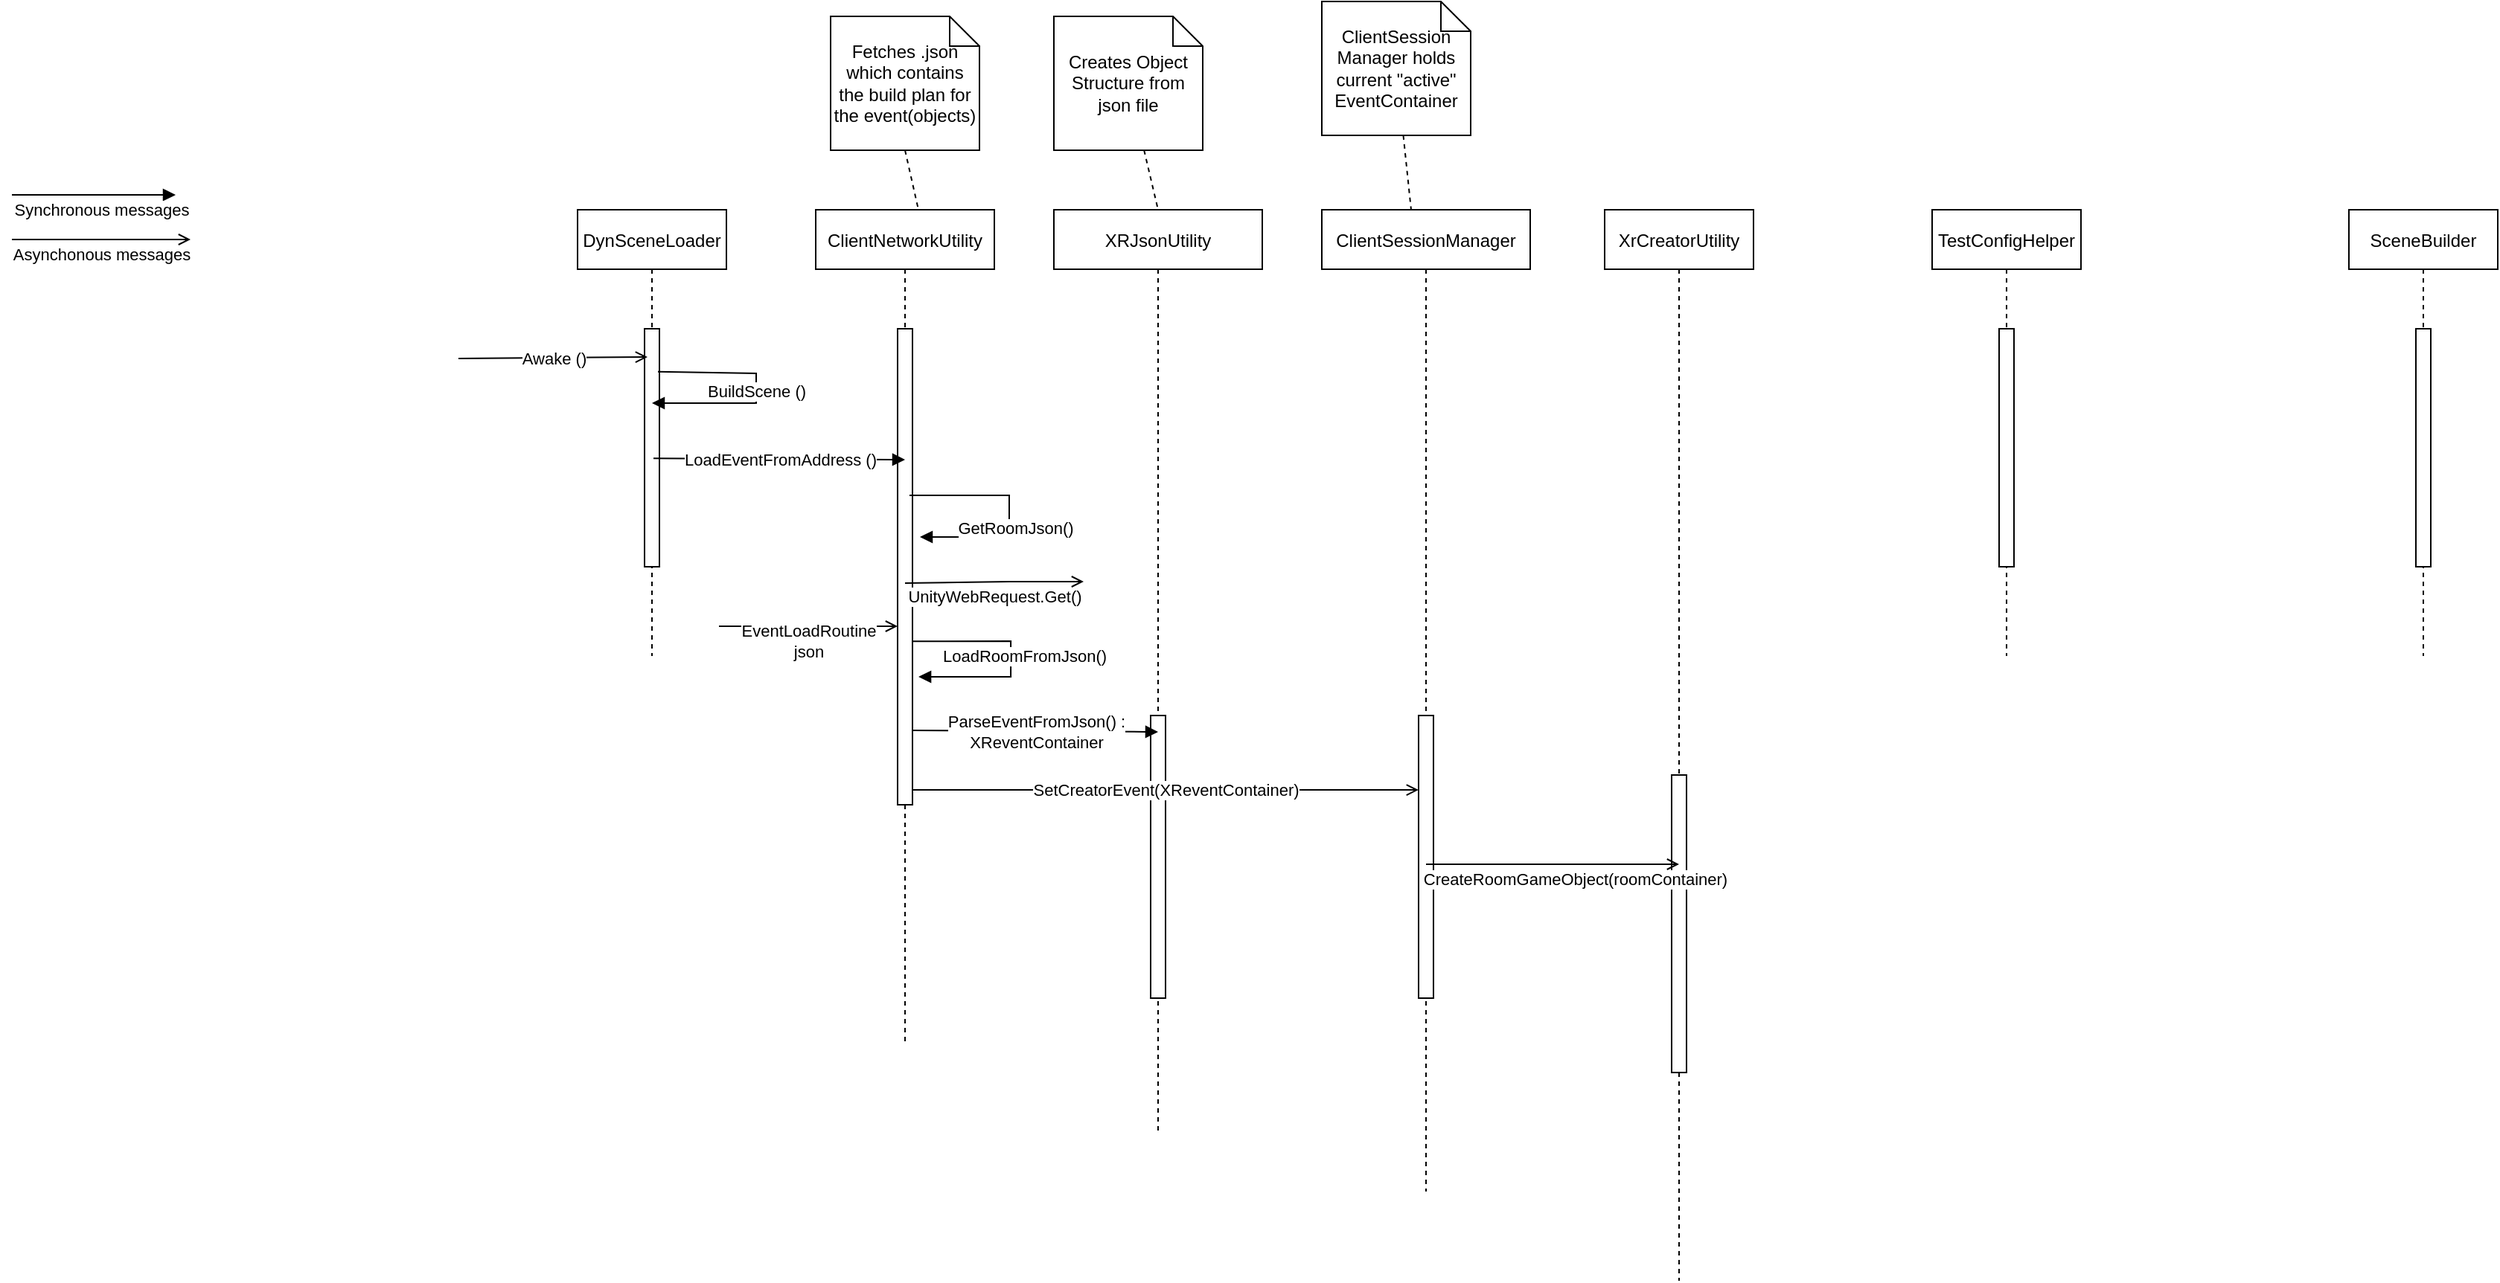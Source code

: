 <mxfile version="20.7.4" type="github">
  <diagram id="kgpKYQtTHZ0yAKxKKP6v" name="Page-1">
    <mxGraphModel dx="1900" dy="1762" grid="1" gridSize="10" guides="1" tooltips="1" connect="1" arrows="1" fold="1" page="1" pageScale="1" pageWidth="850" pageHeight="1100" math="0" shadow="0">
      <root>
        <mxCell id="0" />
        <mxCell id="1" parent="0" />
        <mxCell id="VxCFYS7vYOswzJPETZMv-11" value="XRJsonUtility" style="shape=umlLifeline;perimeter=lifelinePerimeter;container=1;collapsible=0;recursiveResize=0;rounded=0;shadow=0;strokeWidth=1;movable=0;resizable=0;rotatable=0;deletable=0;editable=0;connectable=0;" vertex="1" parent="1">
          <mxGeometry x="120" y="80" width="140" height="620" as="geometry" />
        </mxCell>
        <mxCell id="VxCFYS7vYOswzJPETZMv-12" value="" style="points=[];perimeter=orthogonalPerimeter;rounded=0;shadow=0;strokeWidth=1;" vertex="1" parent="VxCFYS7vYOswzJPETZMv-11">
          <mxGeometry x="65" y="340" width="10" height="190" as="geometry" />
        </mxCell>
        <mxCell id="VxCFYS7vYOswzJPETZMv-14" value="" style="endArrow=block;html=1;rounded=0;exitX=0.51;exitY=0.557;exitDx=0;exitDy=0;exitPerimeter=0;endFill=1;" edge="1" parent="VxCFYS7vYOswzJPETZMv-11">
          <mxGeometry relative="1" as="geometry">
            <mxPoint x="-95" y="350" as="sourcePoint" />
            <mxPoint x="70" y="351" as="targetPoint" />
          </mxGeometry>
        </mxCell>
        <mxCell id="VxCFYS7vYOswzJPETZMv-15" value="ParseEventFromJson() : &lt;br&gt;XReventContainer" style="edgeLabel;resizable=0;html=1;align=center;verticalAlign=middle;" connectable="0" vertex="1" parent="VxCFYS7vYOswzJPETZMv-14">
          <mxGeometry relative="1" as="geometry" />
        </mxCell>
        <mxCell id="3nuBFxr9cyL0pnOWT2aG-5" value="ClientNetworkUtility" style="shape=umlLifeline;perimeter=lifelinePerimeter;container=1;collapsible=0;recursiveResize=0;rounded=0;shadow=0;strokeWidth=1;" parent="1" vertex="1">
          <mxGeometry x="-40" y="80" width="120" height="560" as="geometry" />
        </mxCell>
        <mxCell id="3nuBFxr9cyL0pnOWT2aG-6" value="" style="points=[];perimeter=orthogonalPerimeter;rounded=0;shadow=0;strokeWidth=1;" parent="3nuBFxr9cyL0pnOWT2aG-5" vertex="1">
          <mxGeometry x="55" y="80" width="10" height="320" as="geometry" />
        </mxCell>
        <mxCell id="VxCFYS7vYOswzJPETZMv-4" value="" style="endArrow=block;html=1;rounded=0;endFill=1;exitX=0.8;exitY=0.35;exitDx=0;exitDy=0;exitPerimeter=0;" edge="1" parent="3nuBFxr9cyL0pnOWT2aG-5" source="3nuBFxr9cyL0pnOWT2aG-6">
          <mxGeometry width="50" height="50" relative="1" as="geometry">
            <mxPoint x="80" y="190" as="sourcePoint" />
            <mxPoint x="70" y="220" as="targetPoint" />
            <Array as="points">
              <mxPoint x="130" y="192" />
              <mxPoint x="130" y="220" />
            </Array>
          </mxGeometry>
        </mxCell>
        <mxCell id="VxCFYS7vYOswzJPETZMv-5" value="GetRoomJson()" style="edgeLabel;html=1;align=center;verticalAlign=middle;resizable=0;points=[];" vertex="1" connectable="0" parent="VxCFYS7vYOswzJPETZMv-4">
          <mxGeometry x="0.286" y="1" relative="1" as="geometry">
            <mxPoint x="8" y="-7" as="offset" />
          </mxGeometry>
        </mxCell>
        <mxCell id="VxCFYS7vYOswzJPETZMv-8" value="&lt;div&gt;EventLoadRoutine&lt;/div&gt;&lt;div&gt;json&lt;br&gt;&lt;/div&gt;" style="endArrow=open;html=1;rounded=0;endFill=0;" edge="1" parent="3nuBFxr9cyL0pnOWT2aG-5">
          <mxGeometry x="-0.001" y="-9" relative="1" as="geometry">
            <mxPoint x="-65" y="280" as="sourcePoint" />
            <mxPoint x="55" y="280" as="targetPoint" />
            <Array as="points">
              <mxPoint x="5" y="280" />
            </Array>
            <mxPoint y="1" as="offset" />
          </mxGeometry>
        </mxCell>
        <mxCell id="VxCFYS7vYOswzJPETZMv-9" value="" style="endArrow=block;html=1;rounded=0;endFill=1;exitX=0.533;exitY=0.427;exitDx=0;exitDy=0;exitPerimeter=0;entryX=1.3;entryY=0.425;entryDx=0;entryDy=0;entryPerimeter=0;" edge="1" parent="3nuBFxr9cyL0pnOWT2aG-5">
          <mxGeometry width="50" height="50" relative="1" as="geometry">
            <mxPoint x="65.0" y="290.15" as="sourcePoint" />
            <mxPoint x="69.04" y="314" as="targetPoint" />
            <Array as="points">
              <mxPoint x="131.04" y="290" />
              <mxPoint x="131.04" y="314" />
            </Array>
          </mxGeometry>
        </mxCell>
        <mxCell id="VxCFYS7vYOswzJPETZMv-10" value="LoadRoomFromJson()" style="edgeLabel;html=1;align=center;verticalAlign=middle;resizable=0;points=[];" vertex="1" connectable="0" parent="VxCFYS7vYOswzJPETZMv-9">
          <mxGeometry x="0.286" y="1" relative="1" as="geometry">
            <mxPoint x="17" y="-15" as="offset" />
          </mxGeometry>
        </mxCell>
        <mxCell id="VxCFYS7vYOswzJPETZMv-22" value="" style="endArrow=open;html=1;rounded=0;exitX=0.51;exitY=0.557;exitDx=0;exitDy=0;exitPerimeter=0;endFill=0;entryX=0.464;entryY=0.591;entryDx=0;entryDy=0;entryPerimeter=0;" edge="1" parent="3nuBFxr9cyL0pnOWT2aG-5" target="3nuBFxr9cyL0pnOWT2aG-1">
          <mxGeometry relative="1" as="geometry">
            <mxPoint x="65" y="390.0" as="sourcePoint" />
            <mxPoint x="234" y="390.9" as="targetPoint" />
          </mxGeometry>
        </mxCell>
        <mxCell id="VxCFYS7vYOswzJPETZMv-23" value="SetCreatorEvent(XReventContainer)" style="edgeLabel;resizable=0;html=1;align=center;verticalAlign=middle;" connectable="0" vertex="1" parent="VxCFYS7vYOswzJPETZMv-22">
          <mxGeometry relative="1" as="geometry" />
        </mxCell>
        <mxCell id="3nuBFxr9cyL0pnOWT2aG-1" value="ClientSessionManager" style="shape=umlLifeline;perimeter=lifelinePerimeter;container=1;collapsible=0;recursiveResize=0;rounded=0;shadow=0;strokeWidth=1;" parent="1" vertex="1">
          <mxGeometry x="300" y="80" width="140" height="660" as="geometry" />
        </mxCell>
        <mxCell id="3nuBFxr9cyL0pnOWT2aG-2" value="" style="points=[];perimeter=orthogonalPerimeter;rounded=0;shadow=0;strokeWidth=1;" parent="3nuBFxr9cyL0pnOWT2aG-1" vertex="1">
          <mxGeometry x="65" y="340" width="10" height="190" as="geometry" />
        </mxCell>
        <mxCell id="lfC_8TBVi6S20VTG8EU3-1" value="DynSceneLoader" style="shape=umlLifeline;perimeter=lifelinePerimeter;container=1;collapsible=0;recursiveResize=0;rounded=0;shadow=0;strokeWidth=1;" parent="1" vertex="1">
          <mxGeometry x="-200" y="80" width="100" height="300" as="geometry" />
        </mxCell>
        <mxCell id="lfC_8TBVi6S20VTG8EU3-2" value="" style="points=[];perimeter=orthogonalPerimeter;rounded=0;shadow=0;strokeWidth=1;" parent="lfC_8TBVi6S20VTG8EU3-1" vertex="1">
          <mxGeometry x="45" y="80" width="10" height="160" as="geometry" />
        </mxCell>
        <mxCell id="lfC_8TBVi6S20VTG8EU3-3" value="XrCreatorUtility" style="shape=umlLifeline;perimeter=lifelinePerimeter;container=1;collapsible=0;recursiveResize=0;rounded=0;shadow=0;strokeWidth=1;" parent="1" vertex="1">
          <mxGeometry x="490" y="80" width="100" height="720" as="geometry" />
        </mxCell>
        <mxCell id="lfC_8TBVi6S20VTG8EU3-4" value="" style="points=[];perimeter=orthogonalPerimeter;rounded=0;shadow=0;strokeWidth=1;" parent="lfC_8TBVi6S20VTG8EU3-3" vertex="1">
          <mxGeometry x="45" y="380" width="10" height="200" as="geometry" />
        </mxCell>
        <mxCell id="lfC_8TBVi6S20VTG8EU3-5" value="SceneBuilder" style="shape=umlLifeline;perimeter=lifelinePerimeter;container=1;collapsible=0;recursiveResize=0;rounded=0;shadow=0;strokeWidth=1;" parent="1" vertex="1">
          <mxGeometry x="990" y="80" width="100" height="300" as="geometry" />
        </mxCell>
        <mxCell id="lfC_8TBVi6S20VTG8EU3-6" value="" style="points=[];perimeter=orthogonalPerimeter;rounded=0;shadow=0;strokeWidth=1;" parent="lfC_8TBVi6S20VTG8EU3-5" vertex="1">
          <mxGeometry x="45" y="80" width="10" height="160" as="geometry" />
        </mxCell>
        <mxCell id="lfC_8TBVi6S20VTG8EU3-7" value="" style="endArrow=open;html=1;rounded=0;entryX=0.47;entryY=0.33;entryDx=0;entryDy=0;entryPerimeter=0;endFill=0;" parent="1" target="lfC_8TBVi6S20VTG8EU3-1" edge="1">
          <mxGeometry relative="1" as="geometry">
            <mxPoint x="-280" y="180" as="sourcePoint" />
            <mxPoint x="-180" y="180" as="targetPoint" />
          </mxGeometry>
        </mxCell>
        <mxCell id="lfC_8TBVi6S20VTG8EU3-8" value="Awake ()" style="edgeLabel;resizable=0;html=1;align=center;verticalAlign=middle;" parent="lfC_8TBVi6S20VTG8EU3-7" connectable="0" vertex="1">
          <mxGeometry relative="1" as="geometry" />
        </mxCell>
        <mxCell id="lfC_8TBVi6S20VTG8EU3-9" value="" style="endArrow=block;html=1;rounded=0;exitX=0.54;exitY=0.363;exitDx=0;exitDy=0;exitPerimeter=0;endFill=1;" parent="1" source="lfC_8TBVi6S20VTG8EU3-1" target="lfC_8TBVi6S20VTG8EU3-1" edge="1">
          <mxGeometry relative="1" as="geometry">
            <mxPoint x="-327" y="281" as="sourcePoint" />
            <mxPoint x="-140" y="230" as="targetPoint" />
            <Array as="points">
              <mxPoint x="-80" y="190" />
              <mxPoint x="-80" y="210" />
            </Array>
          </mxGeometry>
        </mxCell>
        <mxCell id="lfC_8TBVi6S20VTG8EU3-10" value="BuildScene ()" style="edgeLabel;resizable=0;html=1;align=center;verticalAlign=middle;" parent="lfC_8TBVi6S20VTG8EU3-9" connectable="0" vertex="1">
          <mxGeometry relative="1" as="geometry" />
        </mxCell>
        <mxCell id="lfC_8TBVi6S20VTG8EU3-11" value="" style="endArrow=block;html=1;rounded=0;entryX=0.5;entryY=0.275;entryDx=0;entryDy=0;entryPerimeter=0;exitX=0.51;exitY=0.557;exitDx=0;exitDy=0;exitPerimeter=0;endFill=1;" parent="1" source="lfC_8TBVi6S20VTG8EU3-1" target="3nuBFxr9cyL0pnOWT2aG-6" edge="1">
          <mxGeometry relative="1" as="geometry">
            <mxPoint x="-280" y="260" as="sourcePoint" />
            <mxPoint x="-70" y="400" as="targetPoint" />
          </mxGeometry>
        </mxCell>
        <mxCell id="lfC_8TBVi6S20VTG8EU3-12" value="LoadEventFromAddress ()" style="edgeLabel;resizable=0;html=1;align=center;verticalAlign=middle;" parent="lfC_8TBVi6S20VTG8EU3-11" connectable="0" vertex="1">
          <mxGeometry relative="1" as="geometry" />
        </mxCell>
        <mxCell id="lfC_8TBVi6S20VTG8EU3-13" value="TestConfigHelper" style="shape=umlLifeline;perimeter=lifelinePerimeter;container=1;collapsible=0;recursiveResize=0;rounded=0;shadow=0;strokeWidth=1;" parent="1" vertex="1">
          <mxGeometry x="710" y="80" width="100" height="300" as="geometry" />
        </mxCell>
        <mxCell id="lfC_8TBVi6S20VTG8EU3-14" value="" style="points=[];perimeter=orthogonalPerimeter;rounded=0;shadow=0;strokeWidth=1;" parent="lfC_8TBVi6S20VTG8EU3-13" vertex="1">
          <mxGeometry x="45" y="80" width="10" height="160" as="geometry" />
        </mxCell>
        <mxCell id="VxCFYS7vYOswzJPETZMv-1" value="Synchronous messages" style="endArrow=block;html=1;rounded=0;endFill=1;" edge="1" parent="1">
          <mxGeometry x="0.091" y="-10" width="50" height="50" relative="1" as="geometry">
            <mxPoint x="-580" y="70" as="sourcePoint" />
            <mxPoint x="-470" y="70" as="targetPoint" />
            <mxPoint as="offset" />
          </mxGeometry>
        </mxCell>
        <mxCell id="VxCFYS7vYOswzJPETZMv-2" value="" style="endArrow=open;html=1;rounded=0;endFill=0;" edge="1" parent="1">
          <mxGeometry width="50" height="50" relative="1" as="geometry">
            <mxPoint x="-580" y="100" as="sourcePoint" />
            <mxPoint x="-460" y="100" as="targetPoint" />
          </mxGeometry>
        </mxCell>
        <mxCell id="VxCFYS7vYOswzJPETZMv-3" value="Asynchonous messages" style="edgeLabel;html=1;align=center;verticalAlign=middle;resizable=0;points=[];" vertex="1" connectable="0" parent="VxCFYS7vYOswzJPETZMv-2">
          <mxGeometry x="0.286" y="1" relative="1" as="geometry">
            <mxPoint x="-17" y="11" as="offset" />
          </mxGeometry>
        </mxCell>
        <mxCell id="VxCFYS7vYOswzJPETZMv-6" value="UnityWebRequest.Get()" style="endArrow=open;html=1;rounded=0;endFill=0;" edge="1" parent="1">
          <mxGeometry x="-0.001" y="-9" relative="1" as="geometry">
            <mxPoint x="20" y="331" as="sourcePoint" />
            <mxPoint x="140" y="330" as="targetPoint" />
            <Array as="points">
              <mxPoint x="90" y="330" />
            </Array>
            <mxPoint y="1" as="offset" />
          </mxGeometry>
        </mxCell>
        <mxCell id="VxCFYS7vYOswzJPETZMv-17" style="rounded=0;orthogonalLoop=1;jettySize=auto;html=1;endArrow=none;endFill=0;dashed=1;" edge="1" parent="1" source="VxCFYS7vYOswzJPETZMv-16">
          <mxGeometry relative="1" as="geometry">
            <mxPoint x="360" y="80" as="targetPoint" />
          </mxGeometry>
        </mxCell>
        <mxCell id="VxCFYS7vYOswzJPETZMv-16" value="ClientSession Manager holds current &quot;active&quot; EventContainer " style="shape=note;size=20;whiteSpace=wrap;html=1;" vertex="1" parent="1">
          <mxGeometry x="300" y="-60" width="100" height="90" as="geometry" />
        </mxCell>
        <mxCell id="VxCFYS7vYOswzJPETZMv-19" style="edgeStyle=none;rounded=0;orthogonalLoop=1;jettySize=auto;html=1;dashed=1;endArrow=none;endFill=0;" edge="1" parent="1" source="VxCFYS7vYOswzJPETZMv-18">
          <mxGeometry relative="1" as="geometry">
            <mxPoint x="190" y="80" as="targetPoint" />
          </mxGeometry>
        </mxCell>
        <mxCell id="VxCFYS7vYOswzJPETZMv-18" value="Creates Object Structure from json file " style="shape=note;size=20;whiteSpace=wrap;html=1;" vertex="1" parent="1">
          <mxGeometry x="120" y="-50" width="100" height="90" as="geometry" />
        </mxCell>
        <mxCell id="VxCFYS7vYOswzJPETZMv-20" value="Fetches .json which contains the build plan for the event(objects)" style="shape=note;size=20;whiteSpace=wrap;html=1;" vertex="1" parent="1">
          <mxGeometry x="-30" y="-50" width="100" height="90" as="geometry" />
        </mxCell>
        <mxCell id="VxCFYS7vYOswzJPETZMv-21" style="edgeStyle=none;rounded=0;orthogonalLoop=1;jettySize=auto;html=1;dashed=1;endArrow=none;endFill=0;exitX=0.5;exitY=1;exitDx=0;exitDy=0;exitPerimeter=0;entryX=0.575;entryY=0;entryDx=0;entryDy=0;entryPerimeter=0;" edge="1" parent="1" source="VxCFYS7vYOswzJPETZMv-20" target="3nuBFxr9cyL0pnOWT2aG-5">
          <mxGeometry relative="1" as="geometry">
            <mxPoint x="200" y="90" as="targetPoint" />
            <mxPoint x="190.588" y="50" as="sourcePoint" />
          </mxGeometry>
        </mxCell>
        <mxCell id="VxCFYS7vYOswzJPETZMv-24" value="CreateRoomGameObject(roomContainer)" style="endArrow=open;html=1;rounded=0;exitX=0.51;exitY=0.557;exitDx=0;exitDy=0;exitPerimeter=0;endFill=0;" edge="1" parent="1">
          <mxGeometry x="0.176" y="-10" relative="1" as="geometry">
            <mxPoint x="370.02" y="520" as="sourcePoint" />
            <mxPoint x="540" y="520" as="targetPoint" />
            <mxPoint as="offset" />
          </mxGeometry>
        </mxCell>
      </root>
    </mxGraphModel>
  </diagram>
</mxfile>
